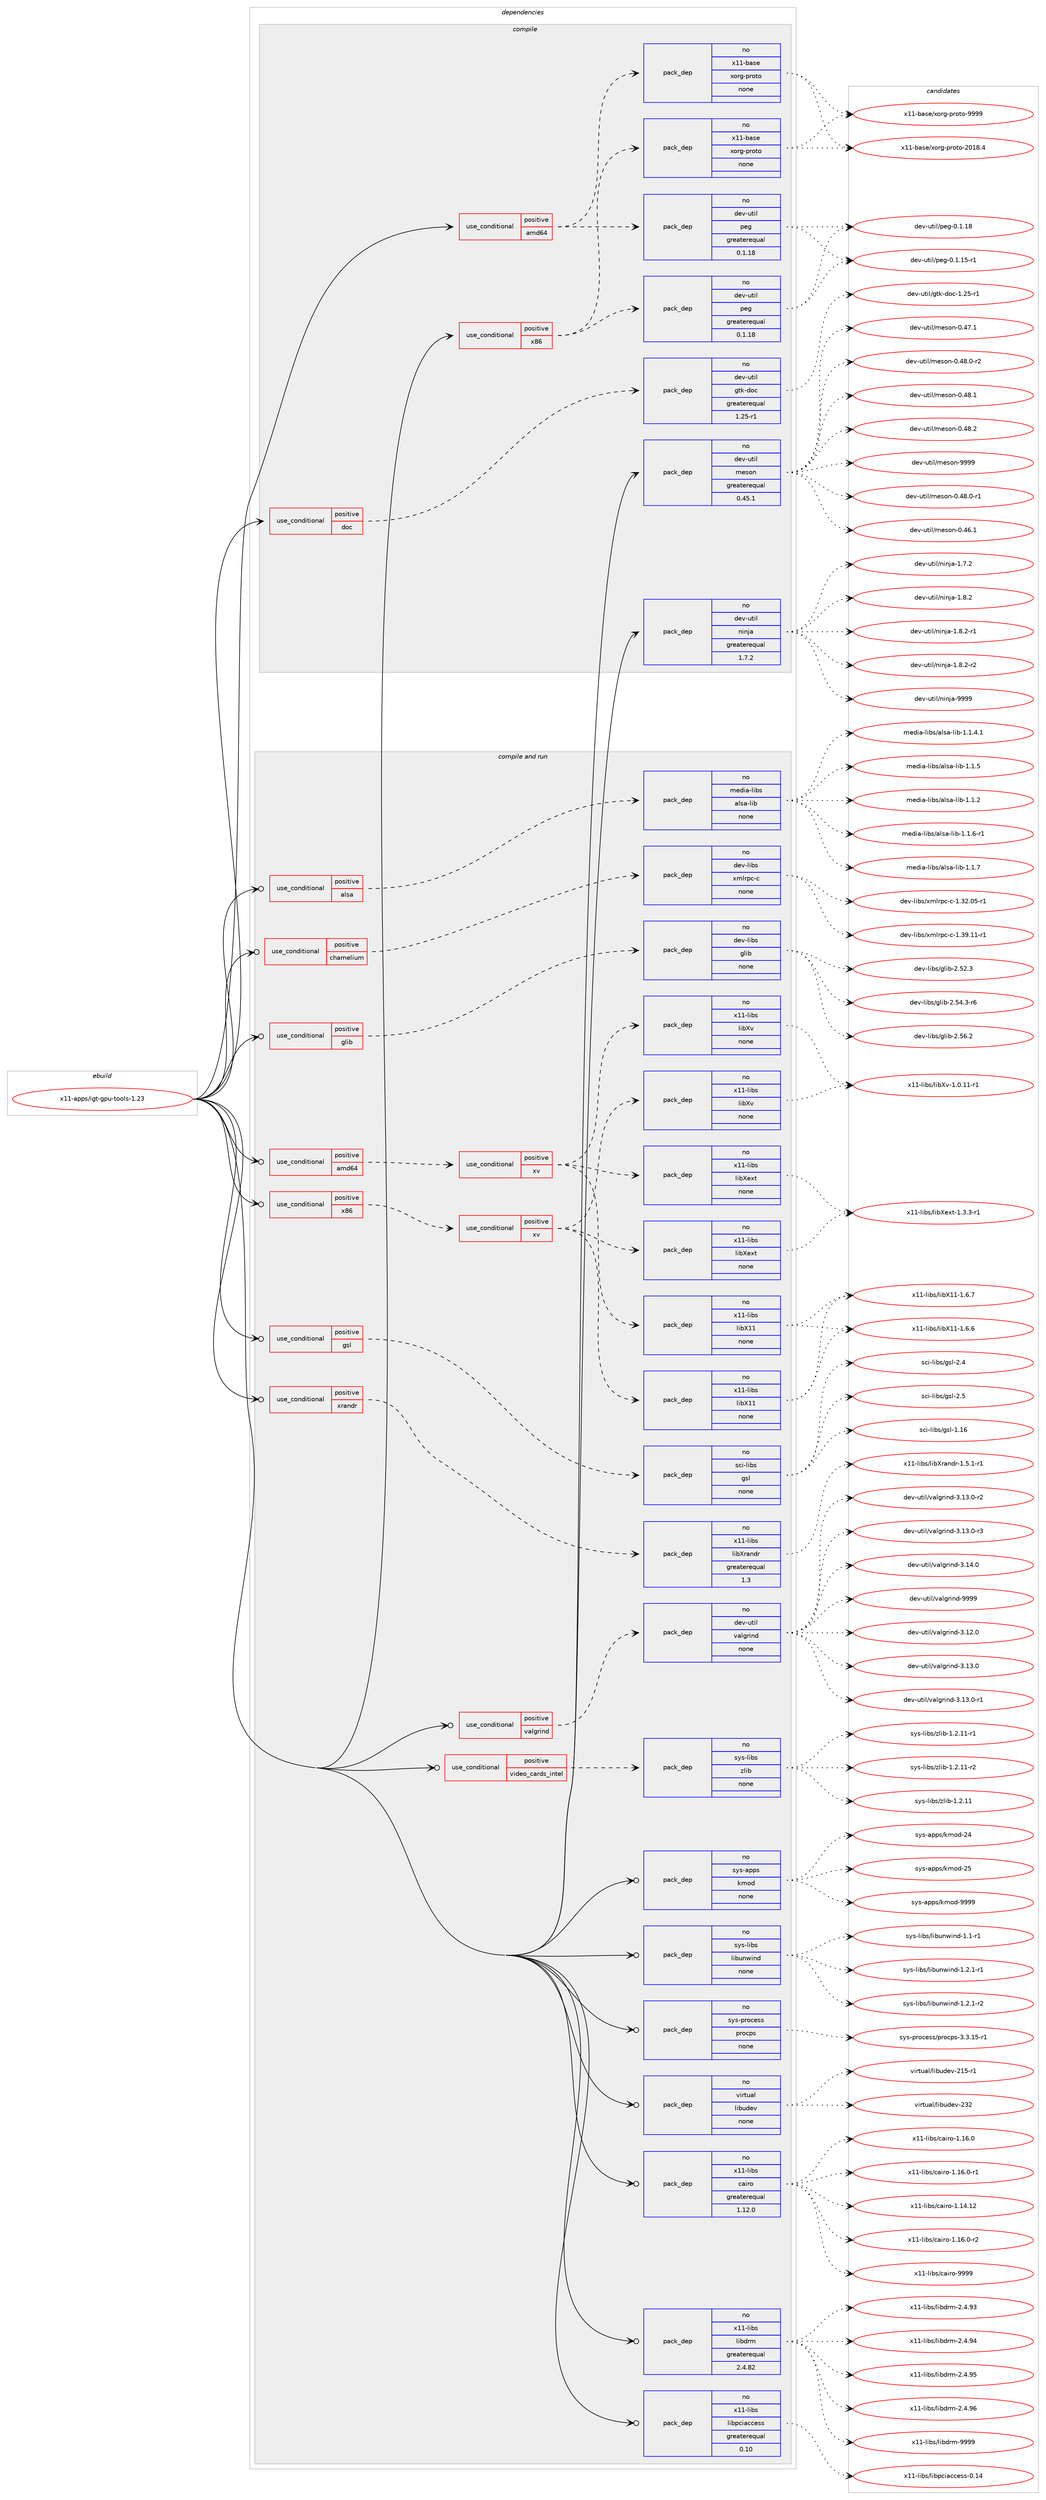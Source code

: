 digraph prolog {

# *************
# Graph options
# *************

newrank=true;
concentrate=true;
compound=true;
graph [rankdir=LR,fontname=Helvetica,fontsize=10,ranksep=1.5];#, ranksep=2.5, nodesep=0.2];
edge  [arrowhead=vee];
node  [fontname=Helvetica,fontsize=10];

# **********
# The ebuild
# **********

subgraph cluster_leftcol {
color=gray;
rank=same;
label=<<i>ebuild</i>>;
id [label="x11-apps/igt-gpu-tools-1.23", color=red, width=4, href="../x11-apps/igt-gpu-tools-1.23.svg"];
}

# ****************
# The dependencies
# ****************

subgraph cluster_midcol {
color=gray;
label=<<i>dependencies</i>>;
subgraph cluster_compile {
fillcolor="#eeeeee";
style=filled;
label=<<i>compile</i>>;
subgraph cond1751 {
dependency9311 [label=<<TABLE BORDER="0" CELLBORDER="1" CELLSPACING="0" CELLPADDING="4"><TR><TD ROWSPAN="3" CELLPADDING="10">use_conditional</TD></TR><TR><TD>positive</TD></TR><TR><TD>amd64</TD></TR></TABLE>>, shape=none, color=red];
subgraph pack7333 {
dependency9312 [label=<<TABLE BORDER="0" CELLBORDER="1" CELLSPACING="0" CELLPADDING="4" WIDTH="220"><TR><TD ROWSPAN="6" CELLPADDING="30">pack_dep</TD></TR><TR><TD WIDTH="110">no</TD></TR><TR><TD>x11-base</TD></TR><TR><TD>xorg-proto</TD></TR><TR><TD>none</TD></TR><TR><TD></TD></TR></TABLE>>, shape=none, color=blue];
}
dependency9311:e -> dependency9312:w [weight=20,style="dashed",arrowhead="vee"];
subgraph pack7334 {
dependency9313 [label=<<TABLE BORDER="0" CELLBORDER="1" CELLSPACING="0" CELLPADDING="4" WIDTH="220"><TR><TD ROWSPAN="6" CELLPADDING="30">pack_dep</TD></TR><TR><TD WIDTH="110">no</TD></TR><TR><TD>dev-util</TD></TR><TR><TD>peg</TD></TR><TR><TD>greaterequal</TD></TR><TR><TD>0.1.18</TD></TR></TABLE>>, shape=none, color=blue];
}
dependency9311:e -> dependency9313:w [weight=20,style="dashed",arrowhead="vee"];
}
id:e -> dependency9311:w [weight=20,style="solid",arrowhead="vee"];
subgraph cond1752 {
dependency9314 [label=<<TABLE BORDER="0" CELLBORDER="1" CELLSPACING="0" CELLPADDING="4"><TR><TD ROWSPAN="3" CELLPADDING="10">use_conditional</TD></TR><TR><TD>positive</TD></TR><TR><TD>doc</TD></TR></TABLE>>, shape=none, color=red];
subgraph pack7335 {
dependency9315 [label=<<TABLE BORDER="0" CELLBORDER="1" CELLSPACING="0" CELLPADDING="4" WIDTH="220"><TR><TD ROWSPAN="6" CELLPADDING="30">pack_dep</TD></TR><TR><TD WIDTH="110">no</TD></TR><TR><TD>dev-util</TD></TR><TR><TD>gtk-doc</TD></TR><TR><TD>greaterequal</TD></TR><TR><TD>1.25-r1</TD></TR></TABLE>>, shape=none, color=blue];
}
dependency9314:e -> dependency9315:w [weight=20,style="dashed",arrowhead="vee"];
}
id:e -> dependency9314:w [weight=20,style="solid",arrowhead="vee"];
subgraph cond1753 {
dependency9316 [label=<<TABLE BORDER="0" CELLBORDER="1" CELLSPACING="0" CELLPADDING="4"><TR><TD ROWSPAN="3" CELLPADDING="10">use_conditional</TD></TR><TR><TD>positive</TD></TR><TR><TD>x86</TD></TR></TABLE>>, shape=none, color=red];
subgraph pack7336 {
dependency9317 [label=<<TABLE BORDER="0" CELLBORDER="1" CELLSPACING="0" CELLPADDING="4" WIDTH="220"><TR><TD ROWSPAN="6" CELLPADDING="30">pack_dep</TD></TR><TR><TD WIDTH="110">no</TD></TR><TR><TD>x11-base</TD></TR><TR><TD>xorg-proto</TD></TR><TR><TD>none</TD></TR><TR><TD></TD></TR></TABLE>>, shape=none, color=blue];
}
dependency9316:e -> dependency9317:w [weight=20,style="dashed",arrowhead="vee"];
subgraph pack7337 {
dependency9318 [label=<<TABLE BORDER="0" CELLBORDER="1" CELLSPACING="0" CELLPADDING="4" WIDTH="220"><TR><TD ROWSPAN="6" CELLPADDING="30">pack_dep</TD></TR><TR><TD WIDTH="110">no</TD></TR><TR><TD>dev-util</TD></TR><TR><TD>peg</TD></TR><TR><TD>greaterequal</TD></TR><TR><TD>0.1.18</TD></TR></TABLE>>, shape=none, color=blue];
}
dependency9316:e -> dependency9318:w [weight=20,style="dashed",arrowhead="vee"];
}
id:e -> dependency9316:w [weight=20,style="solid",arrowhead="vee"];
subgraph pack7338 {
dependency9319 [label=<<TABLE BORDER="0" CELLBORDER="1" CELLSPACING="0" CELLPADDING="4" WIDTH="220"><TR><TD ROWSPAN="6" CELLPADDING="30">pack_dep</TD></TR><TR><TD WIDTH="110">no</TD></TR><TR><TD>dev-util</TD></TR><TR><TD>meson</TD></TR><TR><TD>greaterequal</TD></TR><TR><TD>0.45.1</TD></TR></TABLE>>, shape=none, color=blue];
}
id:e -> dependency9319:w [weight=20,style="solid",arrowhead="vee"];
subgraph pack7339 {
dependency9320 [label=<<TABLE BORDER="0" CELLBORDER="1" CELLSPACING="0" CELLPADDING="4" WIDTH="220"><TR><TD ROWSPAN="6" CELLPADDING="30">pack_dep</TD></TR><TR><TD WIDTH="110">no</TD></TR><TR><TD>dev-util</TD></TR><TR><TD>ninja</TD></TR><TR><TD>greaterequal</TD></TR><TR><TD>1.7.2</TD></TR></TABLE>>, shape=none, color=blue];
}
id:e -> dependency9320:w [weight=20,style="solid",arrowhead="vee"];
}
subgraph cluster_compileandrun {
fillcolor="#eeeeee";
style=filled;
label=<<i>compile and run</i>>;
subgraph cond1754 {
dependency9321 [label=<<TABLE BORDER="0" CELLBORDER="1" CELLSPACING="0" CELLPADDING="4"><TR><TD ROWSPAN="3" CELLPADDING="10">use_conditional</TD></TR><TR><TD>positive</TD></TR><TR><TD>alsa</TD></TR></TABLE>>, shape=none, color=red];
subgraph pack7340 {
dependency9322 [label=<<TABLE BORDER="0" CELLBORDER="1" CELLSPACING="0" CELLPADDING="4" WIDTH="220"><TR><TD ROWSPAN="6" CELLPADDING="30">pack_dep</TD></TR><TR><TD WIDTH="110">no</TD></TR><TR><TD>media-libs</TD></TR><TR><TD>alsa-lib</TD></TR><TR><TD>none</TD></TR><TR><TD></TD></TR></TABLE>>, shape=none, color=blue];
}
dependency9321:e -> dependency9322:w [weight=20,style="dashed",arrowhead="vee"];
}
id:e -> dependency9321:w [weight=20,style="solid",arrowhead="odotvee"];
subgraph cond1755 {
dependency9323 [label=<<TABLE BORDER="0" CELLBORDER="1" CELLSPACING="0" CELLPADDING="4"><TR><TD ROWSPAN="3" CELLPADDING="10">use_conditional</TD></TR><TR><TD>positive</TD></TR><TR><TD>amd64</TD></TR></TABLE>>, shape=none, color=red];
subgraph cond1756 {
dependency9324 [label=<<TABLE BORDER="0" CELLBORDER="1" CELLSPACING="0" CELLPADDING="4"><TR><TD ROWSPAN="3" CELLPADDING="10">use_conditional</TD></TR><TR><TD>positive</TD></TR><TR><TD>xv</TD></TR></TABLE>>, shape=none, color=red];
subgraph pack7341 {
dependency9325 [label=<<TABLE BORDER="0" CELLBORDER="1" CELLSPACING="0" CELLPADDING="4" WIDTH="220"><TR><TD ROWSPAN="6" CELLPADDING="30">pack_dep</TD></TR><TR><TD WIDTH="110">no</TD></TR><TR><TD>x11-libs</TD></TR><TR><TD>libX11</TD></TR><TR><TD>none</TD></TR><TR><TD></TD></TR></TABLE>>, shape=none, color=blue];
}
dependency9324:e -> dependency9325:w [weight=20,style="dashed",arrowhead="vee"];
subgraph pack7342 {
dependency9326 [label=<<TABLE BORDER="0" CELLBORDER="1" CELLSPACING="0" CELLPADDING="4" WIDTH="220"><TR><TD ROWSPAN="6" CELLPADDING="30">pack_dep</TD></TR><TR><TD WIDTH="110">no</TD></TR><TR><TD>x11-libs</TD></TR><TR><TD>libXext</TD></TR><TR><TD>none</TD></TR><TR><TD></TD></TR></TABLE>>, shape=none, color=blue];
}
dependency9324:e -> dependency9326:w [weight=20,style="dashed",arrowhead="vee"];
subgraph pack7343 {
dependency9327 [label=<<TABLE BORDER="0" CELLBORDER="1" CELLSPACING="0" CELLPADDING="4" WIDTH="220"><TR><TD ROWSPAN="6" CELLPADDING="30">pack_dep</TD></TR><TR><TD WIDTH="110">no</TD></TR><TR><TD>x11-libs</TD></TR><TR><TD>libXv</TD></TR><TR><TD>none</TD></TR><TR><TD></TD></TR></TABLE>>, shape=none, color=blue];
}
dependency9324:e -> dependency9327:w [weight=20,style="dashed",arrowhead="vee"];
}
dependency9323:e -> dependency9324:w [weight=20,style="dashed",arrowhead="vee"];
}
id:e -> dependency9323:w [weight=20,style="solid",arrowhead="odotvee"];
subgraph cond1757 {
dependency9328 [label=<<TABLE BORDER="0" CELLBORDER="1" CELLSPACING="0" CELLPADDING="4"><TR><TD ROWSPAN="3" CELLPADDING="10">use_conditional</TD></TR><TR><TD>positive</TD></TR><TR><TD>chamelium</TD></TR></TABLE>>, shape=none, color=red];
subgraph pack7344 {
dependency9329 [label=<<TABLE BORDER="0" CELLBORDER="1" CELLSPACING="0" CELLPADDING="4" WIDTH="220"><TR><TD ROWSPAN="6" CELLPADDING="30">pack_dep</TD></TR><TR><TD WIDTH="110">no</TD></TR><TR><TD>dev-libs</TD></TR><TR><TD>xmlrpc-c</TD></TR><TR><TD>none</TD></TR><TR><TD></TD></TR></TABLE>>, shape=none, color=blue];
}
dependency9328:e -> dependency9329:w [weight=20,style="dashed",arrowhead="vee"];
}
id:e -> dependency9328:w [weight=20,style="solid",arrowhead="odotvee"];
subgraph cond1758 {
dependency9330 [label=<<TABLE BORDER="0" CELLBORDER="1" CELLSPACING="0" CELLPADDING="4"><TR><TD ROWSPAN="3" CELLPADDING="10">use_conditional</TD></TR><TR><TD>positive</TD></TR><TR><TD>glib</TD></TR></TABLE>>, shape=none, color=red];
subgraph pack7345 {
dependency9331 [label=<<TABLE BORDER="0" CELLBORDER="1" CELLSPACING="0" CELLPADDING="4" WIDTH="220"><TR><TD ROWSPAN="6" CELLPADDING="30">pack_dep</TD></TR><TR><TD WIDTH="110">no</TD></TR><TR><TD>dev-libs</TD></TR><TR><TD>glib</TD></TR><TR><TD>none</TD></TR><TR><TD></TD></TR></TABLE>>, shape=none, color=blue];
}
dependency9330:e -> dependency9331:w [weight=20,style="dashed",arrowhead="vee"];
}
id:e -> dependency9330:w [weight=20,style="solid",arrowhead="odotvee"];
subgraph cond1759 {
dependency9332 [label=<<TABLE BORDER="0" CELLBORDER="1" CELLSPACING="0" CELLPADDING="4"><TR><TD ROWSPAN="3" CELLPADDING="10">use_conditional</TD></TR><TR><TD>positive</TD></TR><TR><TD>gsl</TD></TR></TABLE>>, shape=none, color=red];
subgraph pack7346 {
dependency9333 [label=<<TABLE BORDER="0" CELLBORDER="1" CELLSPACING="0" CELLPADDING="4" WIDTH="220"><TR><TD ROWSPAN="6" CELLPADDING="30">pack_dep</TD></TR><TR><TD WIDTH="110">no</TD></TR><TR><TD>sci-libs</TD></TR><TR><TD>gsl</TD></TR><TR><TD>none</TD></TR><TR><TD></TD></TR></TABLE>>, shape=none, color=blue];
}
dependency9332:e -> dependency9333:w [weight=20,style="dashed",arrowhead="vee"];
}
id:e -> dependency9332:w [weight=20,style="solid",arrowhead="odotvee"];
subgraph cond1760 {
dependency9334 [label=<<TABLE BORDER="0" CELLBORDER="1" CELLSPACING="0" CELLPADDING="4"><TR><TD ROWSPAN="3" CELLPADDING="10">use_conditional</TD></TR><TR><TD>positive</TD></TR><TR><TD>valgrind</TD></TR></TABLE>>, shape=none, color=red];
subgraph pack7347 {
dependency9335 [label=<<TABLE BORDER="0" CELLBORDER="1" CELLSPACING="0" CELLPADDING="4" WIDTH="220"><TR><TD ROWSPAN="6" CELLPADDING="30">pack_dep</TD></TR><TR><TD WIDTH="110">no</TD></TR><TR><TD>dev-util</TD></TR><TR><TD>valgrind</TD></TR><TR><TD>none</TD></TR><TR><TD></TD></TR></TABLE>>, shape=none, color=blue];
}
dependency9334:e -> dependency9335:w [weight=20,style="dashed",arrowhead="vee"];
}
id:e -> dependency9334:w [weight=20,style="solid",arrowhead="odotvee"];
subgraph cond1761 {
dependency9336 [label=<<TABLE BORDER="0" CELLBORDER="1" CELLSPACING="0" CELLPADDING="4"><TR><TD ROWSPAN="3" CELLPADDING="10">use_conditional</TD></TR><TR><TD>positive</TD></TR><TR><TD>video_cards_intel</TD></TR></TABLE>>, shape=none, color=red];
subgraph pack7348 {
dependency9337 [label=<<TABLE BORDER="0" CELLBORDER="1" CELLSPACING="0" CELLPADDING="4" WIDTH="220"><TR><TD ROWSPAN="6" CELLPADDING="30">pack_dep</TD></TR><TR><TD WIDTH="110">no</TD></TR><TR><TD>sys-libs</TD></TR><TR><TD>zlib</TD></TR><TR><TD>none</TD></TR><TR><TD></TD></TR></TABLE>>, shape=none, color=blue];
}
dependency9336:e -> dependency9337:w [weight=20,style="dashed",arrowhead="vee"];
}
id:e -> dependency9336:w [weight=20,style="solid",arrowhead="odotvee"];
subgraph cond1762 {
dependency9338 [label=<<TABLE BORDER="0" CELLBORDER="1" CELLSPACING="0" CELLPADDING="4"><TR><TD ROWSPAN="3" CELLPADDING="10">use_conditional</TD></TR><TR><TD>positive</TD></TR><TR><TD>x86</TD></TR></TABLE>>, shape=none, color=red];
subgraph cond1763 {
dependency9339 [label=<<TABLE BORDER="0" CELLBORDER="1" CELLSPACING="0" CELLPADDING="4"><TR><TD ROWSPAN="3" CELLPADDING="10">use_conditional</TD></TR><TR><TD>positive</TD></TR><TR><TD>xv</TD></TR></TABLE>>, shape=none, color=red];
subgraph pack7349 {
dependency9340 [label=<<TABLE BORDER="0" CELLBORDER="1" CELLSPACING="0" CELLPADDING="4" WIDTH="220"><TR><TD ROWSPAN="6" CELLPADDING="30">pack_dep</TD></TR><TR><TD WIDTH="110">no</TD></TR><TR><TD>x11-libs</TD></TR><TR><TD>libX11</TD></TR><TR><TD>none</TD></TR><TR><TD></TD></TR></TABLE>>, shape=none, color=blue];
}
dependency9339:e -> dependency9340:w [weight=20,style="dashed",arrowhead="vee"];
subgraph pack7350 {
dependency9341 [label=<<TABLE BORDER="0" CELLBORDER="1" CELLSPACING="0" CELLPADDING="4" WIDTH="220"><TR><TD ROWSPAN="6" CELLPADDING="30">pack_dep</TD></TR><TR><TD WIDTH="110">no</TD></TR><TR><TD>x11-libs</TD></TR><TR><TD>libXext</TD></TR><TR><TD>none</TD></TR><TR><TD></TD></TR></TABLE>>, shape=none, color=blue];
}
dependency9339:e -> dependency9341:w [weight=20,style="dashed",arrowhead="vee"];
subgraph pack7351 {
dependency9342 [label=<<TABLE BORDER="0" CELLBORDER="1" CELLSPACING="0" CELLPADDING="4" WIDTH="220"><TR><TD ROWSPAN="6" CELLPADDING="30">pack_dep</TD></TR><TR><TD WIDTH="110">no</TD></TR><TR><TD>x11-libs</TD></TR><TR><TD>libXv</TD></TR><TR><TD>none</TD></TR><TR><TD></TD></TR></TABLE>>, shape=none, color=blue];
}
dependency9339:e -> dependency9342:w [weight=20,style="dashed",arrowhead="vee"];
}
dependency9338:e -> dependency9339:w [weight=20,style="dashed",arrowhead="vee"];
}
id:e -> dependency9338:w [weight=20,style="solid",arrowhead="odotvee"];
subgraph cond1764 {
dependency9343 [label=<<TABLE BORDER="0" CELLBORDER="1" CELLSPACING="0" CELLPADDING="4"><TR><TD ROWSPAN="3" CELLPADDING="10">use_conditional</TD></TR><TR><TD>positive</TD></TR><TR><TD>xrandr</TD></TR></TABLE>>, shape=none, color=red];
subgraph pack7352 {
dependency9344 [label=<<TABLE BORDER="0" CELLBORDER="1" CELLSPACING="0" CELLPADDING="4" WIDTH="220"><TR><TD ROWSPAN="6" CELLPADDING="30">pack_dep</TD></TR><TR><TD WIDTH="110">no</TD></TR><TR><TD>x11-libs</TD></TR><TR><TD>libXrandr</TD></TR><TR><TD>greaterequal</TD></TR><TR><TD>1.3</TD></TR></TABLE>>, shape=none, color=blue];
}
dependency9343:e -> dependency9344:w [weight=20,style="dashed",arrowhead="vee"];
}
id:e -> dependency9343:w [weight=20,style="solid",arrowhead="odotvee"];
subgraph pack7353 {
dependency9345 [label=<<TABLE BORDER="0" CELLBORDER="1" CELLSPACING="0" CELLPADDING="4" WIDTH="220"><TR><TD ROWSPAN="6" CELLPADDING="30">pack_dep</TD></TR><TR><TD WIDTH="110">no</TD></TR><TR><TD>sys-apps</TD></TR><TR><TD>kmod</TD></TR><TR><TD>none</TD></TR><TR><TD></TD></TR></TABLE>>, shape=none, color=blue];
}
id:e -> dependency9345:w [weight=20,style="solid",arrowhead="odotvee"];
subgraph pack7354 {
dependency9346 [label=<<TABLE BORDER="0" CELLBORDER="1" CELLSPACING="0" CELLPADDING="4" WIDTH="220"><TR><TD ROWSPAN="6" CELLPADDING="30">pack_dep</TD></TR><TR><TD WIDTH="110">no</TD></TR><TR><TD>sys-libs</TD></TR><TR><TD>libunwind</TD></TR><TR><TD>none</TD></TR><TR><TD></TD></TR></TABLE>>, shape=none, color=blue];
}
id:e -> dependency9346:w [weight=20,style="solid",arrowhead="odotvee"];
subgraph pack7355 {
dependency9347 [label=<<TABLE BORDER="0" CELLBORDER="1" CELLSPACING="0" CELLPADDING="4" WIDTH="220"><TR><TD ROWSPAN="6" CELLPADDING="30">pack_dep</TD></TR><TR><TD WIDTH="110">no</TD></TR><TR><TD>sys-process</TD></TR><TR><TD>procps</TD></TR><TR><TD>none</TD></TR><TR><TD></TD></TR></TABLE>>, shape=none, color=blue];
}
id:e -> dependency9347:w [weight=20,style="solid",arrowhead="odotvee"];
subgraph pack7356 {
dependency9348 [label=<<TABLE BORDER="0" CELLBORDER="1" CELLSPACING="0" CELLPADDING="4" WIDTH="220"><TR><TD ROWSPAN="6" CELLPADDING="30">pack_dep</TD></TR><TR><TD WIDTH="110">no</TD></TR><TR><TD>virtual</TD></TR><TR><TD>libudev</TD></TR><TR><TD>none</TD></TR><TR><TD></TD></TR></TABLE>>, shape=none, color=blue];
}
id:e -> dependency9348:w [weight=20,style="solid",arrowhead="odotvee"];
subgraph pack7357 {
dependency9349 [label=<<TABLE BORDER="0" CELLBORDER="1" CELLSPACING="0" CELLPADDING="4" WIDTH="220"><TR><TD ROWSPAN="6" CELLPADDING="30">pack_dep</TD></TR><TR><TD WIDTH="110">no</TD></TR><TR><TD>x11-libs</TD></TR><TR><TD>cairo</TD></TR><TR><TD>greaterequal</TD></TR><TR><TD>1.12.0</TD></TR></TABLE>>, shape=none, color=blue];
}
id:e -> dependency9349:w [weight=20,style="solid",arrowhead="odotvee"];
subgraph pack7358 {
dependency9350 [label=<<TABLE BORDER="0" CELLBORDER="1" CELLSPACING="0" CELLPADDING="4" WIDTH="220"><TR><TD ROWSPAN="6" CELLPADDING="30">pack_dep</TD></TR><TR><TD WIDTH="110">no</TD></TR><TR><TD>x11-libs</TD></TR><TR><TD>libdrm</TD></TR><TR><TD>greaterequal</TD></TR><TR><TD>2.4.82</TD></TR></TABLE>>, shape=none, color=blue];
}
id:e -> dependency9350:w [weight=20,style="solid",arrowhead="odotvee"];
subgraph pack7359 {
dependency9351 [label=<<TABLE BORDER="0" CELLBORDER="1" CELLSPACING="0" CELLPADDING="4" WIDTH="220"><TR><TD ROWSPAN="6" CELLPADDING="30">pack_dep</TD></TR><TR><TD WIDTH="110">no</TD></TR><TR><TD>x11-libs</TD></TR><TR><TD>libpciaccess</TD></TR><TR><TD>greaterequal</TD></TR><TR><TD>0.10</TD></TR></TABLE>>, shape=none, color=blue];
}
id:e -> dependency9351:w [weight=20,style="solid",arrowhead="odotvee"];
}
subgraph cluster_run {
fillcolor="#eeeeee";
style=filled;
label=<<i>run</i>>;
}
}

# **************
# The candidates
# **************

subgraph cluster_choices {
rank=same;
color=gray;
label=<<i>candidates</i>>;

subgraph choice7333 {
color=black;
nodesep=1;
choice1204949459897115101471201111141034511211411111611145504849564652 [label="x11-base/xorg-proto-2018.4", color=red, width=4,href="../x11-base/xorg-proto-2018.4.svg"];
choice120494945989711510147120111114103451121141111161114557575757 [label="x11-base/xorg-proto-9999", color=red, width=4,href="../x11-base/xorg-proto-9999.svg"];
dependency9312:e -> choice1204949459897115101471201111141034511211411111611145504849564652:w [style=dotted,weight="100"];
dependency9312:e -> choice120494945989711510147120111114103451121141111161114557575757:w [style=dotted,weight="100"];
}
subgraph choice7334 {
color=black;
nodesep=1;
choice1001011184511711610510847112101103454846494649534511449 [label="dev-util/peg-0.1.15-r1", color=red, width=4,href="../dev-util/peg-0.1.15-r1.svg"];
choice100101118451171161051084711210110345484649464956 [label="dev-util/peg-0.1.18", color=red, width=4,href="../dev-util/peg-0.1.18.svg"];
dependency9313:e -> choice1001011184511711610510847112101103454846494649534511449:w [style=dotted,weight="100"];
dependency9313:e -> choice100101118451171161051084711210110345484649464956:w [style=dotted,weight="100"];
}
subgraph choice7335 {
color=black;
nodesep=1;
choice1001011184511711610510847103116107451001119945494650534511449 [label="dev-util/gtk-doc-1.25-r1", color=red, width=4,href="../dev-util/gtk-doc-1.25-r1.svg"];
dependency9315:e -> choice1001011184511711610510847103116107451001119945494650534511449:w [style=dotted,weight="100"];
}
subgraph choice7336 {
color=black;
nodesep=1;
choice1204949459897115101471201111141034511211411111611145504849564652 [label="x11-base/xorg-proto-2018.4", color=red, width=4,href="../x11-base/xorg-proto-2018.4.svg"];
choice120494945989711510147120111114103451121141111161114557575757 [label="x11-base/xorg-proto-9999", color=red, width=4,href="../x11-base/xorg-proto-9999.svg"];
dependency9317:e -> choice1204949459897115101471201111141034511211411111611145504849564652:w [style=dotted,weight="100"];
dependency9317:e -> choice120494945989711510147120111114103451121141111161114557575757:w [style=dotted,weight="100"];
}
subgraph choice7337 {
color=black;
nodesep=1;
choice1001011184511711610510847112101103454846494649534511449 [label="dev-util/peg-0.1.15-r1", color=red, width=4,href="../dev-util/peg-0.1.15-r1.svg"];
choice100101118451171161051084711210110345484649464956 [label="dev-util/peg-0.1.18", color=red, width=4,href="../dev-util/peg-0.1.18.svg"];
dependency9318:e -> choice1001011184511711610510847112101103454846494649534511449:w [style=dotted,weight="100"];
dependency9318:e -> choice100101118451171161051084711210110345484649464956:w [style=dotted,weight="100"];
}
subgraph choice7338 {
color=black;
nodesep=1;
choice1001011184511711610510847109101115111110454846525646484511449 [label="dev-util/meson-0.48.0-r1", color=red, width=4,href="../dev-util/meson-0.48.0-r1.svg"];
choice100101118451171161051084710910111511111045484652544649 [label="dev-util/meson-0.46.1", color=red, width=4,href="../dev-util/meson-0.46.1.svg"];
choice100101118451171161051084710910111511111045484652554649 [label="dev-util/meson-0.47.1", color=red, width=4,href="../dev-util/meson-0.47.1.svg"];
choice1001011184511711610510847109101115111110454846525646484511450 [label="dev-util/meson-0.48.0-r2", color=red, width=4,href="../dev-util/meson-0.48.0-r2.svg"];
choice100101118451171161051084710910111511111045484652564649 [label="dev-util/meson-0.48.1", color=red, width=4,href="../dev-util/meson-0.48.1.svg"];
choice100101118451171161051084710910111511111045484652564650 [label="dev-util/meson-0.48.2", color=red, width=4,href="../dev-util/meson-0.48.2.svg"];
choice10010111845117116105108471091011151111104557575757 [label="dev-util/meson-9999", color=red, width=4,href="../dev-util/meson-9999.svg"];
dependency9319:e -> choice1001011184511711610510847109101115111110454846525646484511449:w [style=dotted,weight="100"];
dependency9319:e -> choice100101118451171161051084710910111511111045484652544649:w [style=dotted,weight="100"];
dependency9319:e -> choice100101118451171161051084710910111511111045484652554649:w [style=dotted,weight="100"];
dependency9319:e -> choice1001011184511711610510847109101115111110454846525646484511450:w [style=dotted,weight="100"];
dependency9319:e -> choice100101118451171161051084710910111511111045484652564649:w [style=dotted,weight="100"];
dependency9319:e -> choice100101118451171161051084710910111511111045484652564650:w [style=dotted,weight="100"];
dependency9319:e -> choice10010111845117116105108471091011151111104557575757:w [style=dotted,weight="100"];
}
subgraph choice7339 {
color=black;
nodesep=1;
choice100101118451171161051084711010511010697454946554650 [label="dev-util/ninja-1.7.2", color=red, width=4,href="../dev-util/ninja-1.7.2.svg"];
choice100101118451171161051084711010511010697454946564650 [label="dev-util/ninja-1.8.2", color=red, width=4,href="../dev-util/ninja-1.8.2.svg"];
choice1001011184511711610510847110105110106974549465646504511449 [label="dev-util/ninja-1.8.2-r1", color=red, width=4,href="../dev-util/ninja-1.8.2-r1.svg"];
choice1001011184511711610510847110105110106974549465646504511450 [label="dev-util/ninja-1.8.2-r2", color=red, width=4,href="../dev-util/ninja-1.8.2-r2.svg"];
choice1001011184511711610510847110105110106974557575757 [label="dev-util/ninja-9999", color=red, width=4,href="../dev-util/ninja-9999.svg"];
dependency9320:e -> choice100101118451171161051084711010511010697454946554650:w [style=dotted,weight="100"];
dependency9320:e -> choice100101118451171161051084711010511010697454946564650:w [style=dotted,weight="100"];
dependency9320:e -> choice1001011184511711610510847110105110106974549465646504511449:w [style=dotted,weight="100"];
dependency9320:e -> choice1001011184511711610510847110105110106974549465646504511450:w [style=dotted,weight="100"];
dependency9320:e -> choice1001011184511711610510847110105110106974557575757:w [style=dotted,weight="100"];
}
subgraph choice7340 {
color=black;
nodesep=1;
choice10910110010597451081059811547971081159745108105984549464946524649 [label="media-libs/alsa-lib-1.1.4.1", color=red, width=4,href="../media-libs/alsa-lib-1.1.4.1.svg"];
choice1091011001059745108105981154797108115974510810598454946494653 [label="media-libs/alsa-lib-1.1.5", color=red, width=4,href="../media-libs/alsa-lib-1.1.5.svg"];
choice1091011001059745108105981154797108115974510810598454946494650 [label="media-libs/alsa-lib-1.1.2", color=red, width=4,href="../media-libs/alsa-lib-1.1.2.svg"];
choice10910110010597451081059811547971081159745108105984549464946544511449 [label="media-libs/alsa-lib-1.1.6-r1", color=red, width=4,href="../media-libs/alsa-lib-1.1.6-r1.svg"];
choice1091011001059745108105981154797108115974510810598454946494655 [label="media-libs/alsa-lib-1.1.7", color=red, width=4,href="../media-libs/alsa-lib-1.1.7.svg"];
dependency9322:e -> choice10910110010597451081059811547971081159745108105984549464946524649:w [style=dotted,weight="100"];
dependency9322:e -> choice1091011001059745108105981154797108115974510810598454946494653:w [style=dotted,weight="100"];
dependency9322:e -> choice1091011001059745108105981154797108115974510810598454946494650:w [style=dotted,weight="100"];
dependency9322:e -> choice10910110010597451081059811547971081159745108105984549464946544511449:w [style=dotted,weight="100"];
dependency9322:e -> choice1091011001059745108105981154797108115974510810598454946494655:w [style=dotted,weight="100"];
}
subgraph choice7341 {
color=black;
nodesep=1;
choice120494945108105981154710810598884949454946544654 [label="x11-libs/libX11-1.6.6", color=red, width=4,href="../x11-libs/libX11-1.6.6.svg"];
choice120494945108105981154710810598884949454946544655 [label="x11-libs/libX11-1.6.7", color=red, width=4,href="../x11-libs/libX11-1.6.7.svg"];
dependency9325:e -> choice120494945108105981154710810598884949454946544654:w [style=dotted,weight="100"];
dependency9325:e -> choice120494945108105981154710810598884949454946544655:w [style=dotted,weight="100"];
}
subgraph choice7342 {
color=black;
nodesep=1;
choice120494945108105981154710810598881011201164549465146514511449 [label="x11-libs/libXext-1.3.3-r1", color=red, width=4,href="../x11-libs/libXext-1.3.3-r1.svg"];
dependency9326:e -> choice120494945108105981154710810598881011201164549465146514511449:w [style=dotted,weight="100"];
}
subgraph choice7343 {
color=black;
nodesep=1;
choice12049494510810598115471081059888118454946484649494511449 [label="x11-libs/libXv-1.0.11-r1", color=red, width=4,href="../x11-libs/libXv-1.0.11-r1.svg"];
dependency9327:e -> choice12049494510810598115471081059888118454946484649494511449:w [style=dotted,weight="100"];
}
subgraph choice7344 {
color=black;
nodesep=1;
choice10010111845108105981154712010910811411299459945494651504648534511449 [label="dev-libs/xmlrpc-c-1.32.05-r1", color=red, width=4,href="../dev-libs/xmlrpc-c-1.32.05-r1.svg"];
choice10010111845108105981154712010910811411299459945494651574649494511449 [label="dev-libs/xmlrpc-c-1.39.11-r1", color=red, width=4,href="../dev-libs/xmlrpc-c-1.39.11-r1.svg"];
dependency9329:e -> choice10010111845108105981154712010910811411299459945494651504648534511449:w [style=dotted,weight="100"];
dependency9329:e -> choice10010111845108105981154712010910811411299459945494651574649494511449:w [style=dotted,weight="100"];
}
subgraph choice7345 {
color=black;
nodesep=1;
choice1001011184510810598115471031081059845504653504651 [label="dev-libs/glib-2.52.3", color=red, width=4,href="../dev-libs/glib-2.52.3.svg"];
choice10010111845108105981154710310810598455046535246514511454 [label="dev-libs/glib-2.54.3-r6", color=red, width=4,href="../dev-libs/glib-2.54.3-r6.svg"];
choice1001011184510810598115471031081059845504653544650 [label="dev-libs/glib-2.56.2", color=red, width=4,href="../dev-libs/glib-2.56.2.svg"];
dependency9331:e -> choice1001011184510810598115471031081059845504653504651:w [style=dotted,weight="100"];
dependency9331:e -> choice10010111845108105981154710310810598455046535246514511454:w [style=dotted,weight="100"];
dependency9331:e -> choice1001011184510810598115471031081059845504653544650:w [style=dotted,weight="100"];
}
subgraph choice7346 {
color=black;
nodesep=1;
choice115991054510810598115471031151084549464954 [label="sci-libs/gsl-1.16", color=red, width=4,href="../sci-libs/gsl-1.16.svg"];
choice1159910545108105981154710311510845504652 [label="sci-libs/gsl-2.4", color=red, width=4,href="../sci-libs/gsl-2.4.svg"];
choice1159910545108105981154710311510845504653 [label="sci-libs/gsl-2.5", color=red, width=4,href="../sci-libs/gsl-2.5.svg"];
dependency9333:e -> choice115991054510810598115471031151084549464954:w [style=dotted,weight="100"];
dependency9333:e -> choice1159910545108105981154710311510845504652:w [style=dotted,weight="100"];
dependency9333:e -> choice1159910545108105981154710311510845504653:w [style=dotted,weight="100"];
}
subgraph choice7347 {
color=black;
nodesep=1;
choice10010111845117116105108471189710810311410511010045514649504648 [label="dev-util/valgrind-3.12.0", color=red, width=4,href="../dev-util/valgrind-3.12.0.svg"];
choice10010111845117116105108471189710810311410511010045514649514648 [label="dev-util/valgrind-3.13.0", color=red, width=4,href="../dev-util/valgrind-3.13.0.svg"];
choice100101118451171161051084711897108103114105110100455146495146484511449 [label="dev-util/valgrind-3.13.0-r1", color=red, width=4,href="../dev-util/valgrind-3.13.0-r1.svg"];
choice100101118451171161051084711897108103114105110100455146495146484511450 [label="dev-util/valgrind-3.13.0-r2", color=red, width=4,href="../dev-util/valgrind-3.13.0-r2.svg"];
choice100101118451171161051084711897108103114105110100455146495146484511451 [label="dev-util/valgrind-3.13.0-r3", color=red, width=4,href="../dev-util/valgrind-3.13.0-r3.svg"];
choice10010111845117116105108471189710810311410511010045514649524648 [label="dev-util/valgrind-3.14.0", color=red, width=4,href="../dev-util/valgrind-3.14.0.svg"];
choice1001011184511711610510847118971081031141051101004557575757 [label="dev-util/valgrind-9999", color=red, width=4,href="../dev-util/valgrind-9999.svg"];
dependency9335:e -> choice10010111845117116105108471189710810311410511010045514649504648:w [style=dotted,weight="100"];
dependency9335:e -> choice10010111845117116105108471189710810311410511010045514649514648:w [style=dotted,weight="100"];
dependency9335:e -> choice100101118451171161051084711897108103114105110100455146495146484511449:w [style=dotted,weight="100"];
dependency9335:e -> choice100101118451171161051084711897108103114105110100455146495146484511450:w [style=dotted,weight="100"];
dependency9335:e -> choice100101118451171161051084711897108103114105110100455146495146484511451:w [style=dotted,weight="100"];
dependency9335:e -> choice10010111845117116105108471189710810311410511010045514649524648:w [style=dotted,weight="100"];
dependency9335:e -> choice1001011184511711610510847118971081031141051101004557575757:w [style=dotted,weight="100"];
}
subgraph choice7348 {
color=black;
nodesep=1;
choice1151211154510810598115471221081059845494650464949 [label="sys-libs/zlib-1.2.11", color=red, width=4,href="../sys-libs/zlib-1.2.11.svg"];
choice11512111545108105981154712210810598454946504649494511449 [label="sys-libs/zlib-1.2.11-r1", color=red, width=4,href="../sys-libs/zlib-1.2.11-r1.svg"];
choice11512111545108105981154712210810598454946504649494511450 [label="sys-libs/zlib-1.2.11-r2", color=red, width=4,href="../sys-libs/zlib-1.2.11-r2.svg"];
dependency9337:e -> choice1151211154510810598115471221081059845494650464949:w [style=dotted,weight="100"];
dependency9337:e -> choice11512111545108105981154712210810598454946504649494511449:w [style=dotted,weight="100"];
dependency9337:e -> choice11512111545108105981154712210810598454946504649494511450:w [style=dotted,weight="100"];
}
subgraph choice7349 {
color=black;
nodesep=1;
choice120494945108105981154710810598884949454946544654 [label="x11-libs/libX11-1.6.6", color=red, width=4,href="../x11-libs/libX11-1.6.6.svg"];
choice120494945108105981154710810598884949454946544655 [label="x11-libs/libX11-1.6.7", color=red, width=4,href="../x11-libs/libX11-1.6.7.svg"];
dependency9340:e -> choice120494945108105981154710810598884949454946544654:w [style=dotted,weight="100"];
dependency9340:e -> choice120494945108105981154710810598884949454946544655:w [style=dotted,weight="100"];
}
subgraph choice7350 {
color=black;
nodesep=1;
choice120494945108105981154710810598881011201164549465146514511449 [label="x11-libs/libXext-1.3.3-r1", color=red, width=4,href="../x11-libs/libXext-1.3.3-r1.svg"];
dependency9341:e -> choice120494945108105981154710810598881011201164549465146514511449:w [style=dotted,weight="100"];
}
subgraph choice7351 {
color=black;
nodesep=1;
choice12049494510810598115471081059888118454946484649494511449 [label="x11-libs/libXv-1.0.11-r1", color=red, width=4,href="../x11-libs/libXv-1.0.11-r1.svg"];
dependency9342:e -> choice12049494510810598115471081059888118454946484649494511449:w [style=dotted,weight="100"];
}
subgraph choice7352 {
color=black;
nodesep=1;
choice12049494510810598115471081059888114971101001144549465346494511449 [label="x11-libs/libXrandr-1.5.1-r1", color=red, width=4,href="../x11-libs/libXrandr-1.5.1-r1.svg"];
dependency9344:e -> choice12049494510810598115471081059888114971101001144549465346494511449:w [style=dotted,weight="100"];
}
subgraph choice7353 {
color=black;
nodesep=1;
choice115121115459711211211547107109111100455052 [label="sys-apps/kmod-24", color=red, width=4,href="../sys-apps/kmod-24.svg"];
choice115121115459711211211547107109111100455053 [label="sys-apps/kmod-25", color=red, width=4,href="../sys-apps/kmod-25.svg"];
choice1151211154597112112115471071091111004557575757 [label="sys-apps/kmod-9999", color=red, width=4,href="../sys-apps/kmod-9999.svg"];
dependency9345:e -> choice115121115459711211211547107109111100455052:w [style=dotted,weight="100"];
dependency9345:e -> choice115121115459711211211547107109111100455053:w [style=dotted,weight="100"];
dependency9345:e -> choice1151211154597112112115471071091111004557575757:w [style=dotted,weight="100"];
}
subgraph choice7354 {
color=black;
nodesep=1;
choice11512111545108105981154710810598117110119105110100454946494511449 [label="sys-libs/libunwind-1.1-r1", color=red, width=4,href="../sys-libs/libunwind-1.1-r1.svg"];
choice115121115451081059811547108105981171101191051101004549465046494511449 [label="sys-libs/libunwind-1.2.1-r1", color=red, width=4,href="../sys-libs/libunwind-1.2.1-r1.svg"];
choice115121115451081059811547108105981171101191051101004549465046494511450 [label="sys-libs/libunwind-1.2.1-r2", color=red, width=4,href="../sys-libs/libunwind-1.2.1-r2.svg"];
dependency9346:e -> choice11512111545108105981154710810598117110119105110100454946494511449:w [style=dotted,weight="100"];
dependency9346:e -> choice115121115451081059811547108105981171101191051101004549465046494511449:w [style=dotted,weight="100"];
dependency9346:e -> choice115121115451081059811547108105981171101191051101004549465046494511450:w [style=dotted,weight="100"];
}
subgraph choice7355 {
color=black;
nodesep=1;
choice11512111545112114111991011151154711211411199112115455146514649534511449 [label="sys-process/procps-3.3.15-r1", color=red, width=4,href="../sys-process/procps-3.3.15-r1.svg"];
dependency9347:e -> choice11512111545112114111991011151154711211411199112115455146514649534511449:w [style=dotted,weight="100"];
}
subgraph choice7356 {
color=black;
nodesep=1;
choice118105114116117971084710810598117100101118455049534511449 [label="virtual/libudev-215-r1", color=red, width=4,href="../virtual/libudev-215-r1.svg"];
choice11810511411611797108471081059811710010111845505150 [label="virtual/libudev-232", color=red, width=4,href="../virtual/libudev-232.svg"];
dependency9348:e -> choice118105114116117971084710810598117100101118455049534511449:w [style=dotted,weight="100"];
dependency9348:e -> choice11810511411611797108471081059811710010111845505150:w [style=dotted,weight="100"];
}
subgraph choice7357 {
color=black;
nodesep=1;
choice1204949451081059811547999710511411145494649544648 [label="x11-libs/cairo-1.16.0", color=red, width=4,href="../x11-libs/cairo-1.16.0.svg"];
choice12049494510810598115479997105114111454946495446484511449 [label="x11-libs/cairo-1.16.0-r1", color=red, width=4,href="../x11-libs/cairo-1.16.0-r1.svg"];
choice120494945108105981154799971051141114549464952464950 [label="x11-libs/cairo-1.14.12", color=red, width=4,href="../x11-libs/cairo-1.14.12.svg"];
choice12049494510810598115479997105114111454946495446484511450 [label="x11-libs/cairo-1.16.0-r2", color=red, width=4,href="../x11-libs/cairo-1.16.0-r2.svg"];
choice120494945108105981154799971051141114557575757 [label="x11-libs/cairo-9999", color=red, width=4,href="../x11-libs/cairo-9999.svg"];
dependency9349:e -> choice1204949451081059811547999710511411145494649544648:w [style=dotted,weight="100"];
dependency9349:e -> choice12049494510810598115479997105114111454946495446484511449:w [style=dotted,weight="100"];
dependency9349:e -> choice120494945108105981154799971051141114549464952464950:w [style=dotted,weight="100"];
dependency9349:e -> choice12049494510810598115479997105114111454946495446484511450:w [style=dotted,weight="100"];
dependency9349:e -> choice120494945108105981154799971051141114557575757:w [style=dotted,weight="100"];
}
subgraph choice7358 {
color=black;
nodesep=1;
choice12049494510810598115471081059810011410945504652465751 [label="x11-libs/libdrm-2.4.93", color=red, width=4,href="../x11-libs/libdrm-2.4.93.svg"];
choice12049494510810598115471081059810011410945504652465752 [label="x11-libs/libdrm-2.4.94", color=red, width=4,href="../x11-libs/libdrm-2.4.94.svg"];
choice12049494510810598115471081059810011410945504652465753 [label="x11-libs/libdrm-2.4.95", color=red, width=4,href="../x11-libs/libdrm-2.4.95.svg"];
choice12049494510810598115471081059810011410945504652465754 [label="x11-libs/libdrm-2.4.96", color=red, width=4,href="../x11-libs/libdrm-2.4.96.svg"];
choice1204949451081059811547108105981001141094557575757 [label="x11-libs/libdrm-9999", color=red, width=4,href="../x11-libs/libdrm-9999.svg"];
dependency9350:e -> choice12049494510810598115471081059810011410945504652465751:w [style=dotted,weight="100"];
dependency9350:e -> choice12049494510810598115471081059810011410945504652465752:w [style=dotted,weight="100"];
dependency9350:e -> choice12049494510810598115471081059810011410945504652465753:w [style=dotted,weight="100"];
dependency9350:e -> choice12049494510810598115471081059810011410945504652465754:w [style=dotted,weight="100"];
dependency9350:e -> choice1204949451081059811547108105981001141094557575757:w [style=dotted,weight="100"];
}
subgraph choice7359 {
color=black;
nodesep=1;
choice120494945108105981154710810598112991059799991011151154548464952 [label="x11-libs/libpciaccess-0.14", color=red, width=4,href="../x11-libs/libpciaccess-0.14.svg"];
dependency9351:e -> choice120494945108105981154710810598112991059799991011151154548464952:w [style=dotted,weight="100"];
}
}

}
